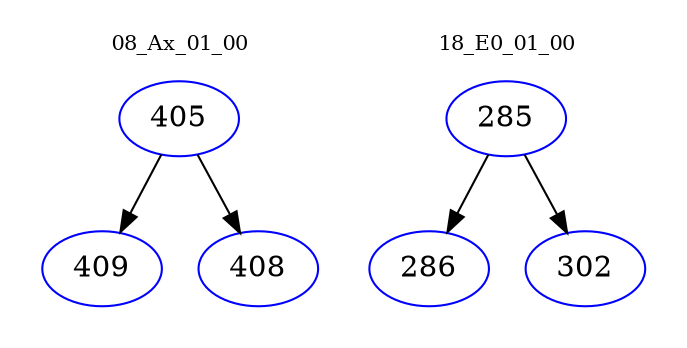 digraph{
subgraph cluster_0 {
color = white
label = "08_Ax_01_00";
fontsize=10;
T0_405 [label="405", color="blue"]
T0_405 -> T0_409 [color="black"]
T0_409 [label="409", color="blue"]
T0_405 -> T0_408 [color="black"]
T0_408 [label="408", color="blue"]
}
subgraph cluster_1 {
color = white
label = "18_E0_01_00";
fontsize=10;
T1_285 [label="285", color="blue"]
T1_285 -> T1_286 [color="black"]
T1_286 [label="286", color="blue"]
T1_285 -> T1_302 [color="black"]
T1_302 [label="302", color="blue"]
}
}
